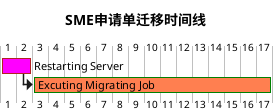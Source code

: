 @startgantt
title "SME申请单迁移时间线"
[Restarting Server] requires 2 day and is colored in Fuchsia/FireBrick
 [Excuting Migrating Job] requires 15 days and starts at [Restarting Server]'s end
[Excuting Migrating Job] is colored in Coral/Green
@endgantt